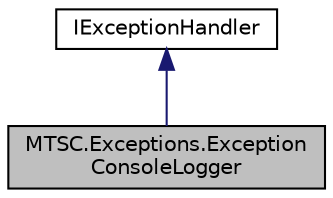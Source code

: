 digraph "MTSC.Exceptions.ExceptionConsoleLogger"
{
 // LATEX_PDF_SIZE
  edge [fontname="Helvetica",fontsize="10",labelfontname="Helvetica",labelfontsize="10"];
  node [fontname="Helvetica",fontsize="10",shape=record];
  Node0 [label="MTSC.Exceptions.Exception\lConsoleLogger",height=0.2,width=0.4,color="black", fillcolor="grey75", style="filled", fontcolor="black",tooltip="Logs the received exceptions to the console."];
  Node1 -> Node0 [dir="back",color="midnightblue",fontsize="10",style="solid",fontname="Helvetica"];
  Node1 [label="IExceptionHandler",height=0.2,width=0.4,color="black", fillcolor="white", style="filled",URL="$d8/d5c/interface_m_t_s_c_1_1_exceptions_1_1_i_exception_handler.html",tooltip="Handler to be used for handling exception."];
}
